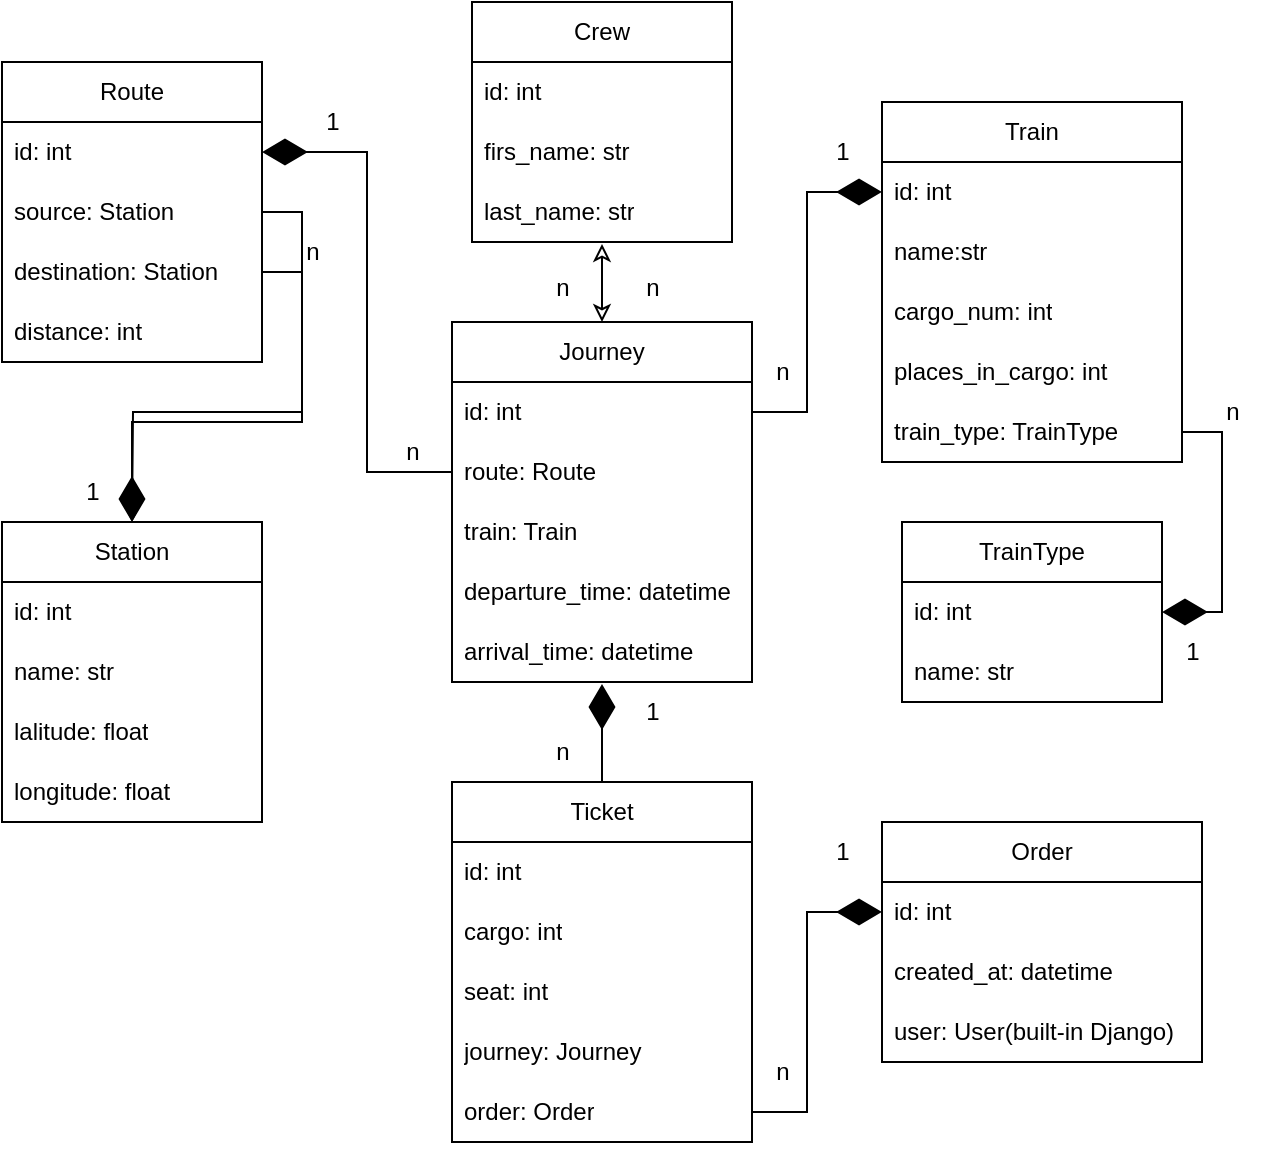 <mxfile version="24.7.10">
  <diagram name="Сторінка-1" id="2Xv0KAc3F38lB6OGxlXe">
    <mxGraphModel dx="1235" dy="620" grid="1" gridSize="10" guides="1" tooltips="1" connect="1" arrows="1" fold="1" page="1" pageScale="1" pageWidth="827" pageHeight="1169" math="0" shadow="0">
      <root>
        <mxCell id="0" />
        <mxCell id="1" parent="0" />
        <mxCell id="NsNEesw47_TukEGXrdiH-1" value="Crew" style="swimlane;fontStyle=0;childLayout=stackLayout;horizontal=1;startSize=30;horizontalStack=0;resizeParent=1;resizeParentMax=0;resizeLast=0;collapsible=1;marginBottom=0;whiteSpace=wrap;html=1;" vertex="1" parent="1">
          <mxGeometry x="305" y="40" width="130" height="120" as="geometry" />
        </mxCell>
        <mxCell id="NsNEesw47_TukEGXrdiH-2" value="id: int" style="text;strokeColor=none;fillColor=none;align=left;verticalAlign=middle;spacingLeft=4;spacingRight=4;overflow=hidden;points=[[0,0.5],[1,0.5]];portConstraint=eastwest;rotatable=0;whiteSpace=wrap;html=1;" vertex="1" parent="NsNEesw47_TukEGXrdiH-1">
          <mxGeometry y="30" width="130" height="30" as="geometry" />
        </mxCell>
        <mxCell id="NsNEesw47_TukEGXrdiH-3" value="firs_name: str" style="text;strokeColor=none;fillColor=none;align=left;verticalAlign=middle;spacingLeft=4;spacingRight=4;overflow=hidden;points=[[0,0.5],[1,0.5]];portConstraint=eastwest;rotatable=0;whiteSpace=wrap;html=1;" vertex="1" parent="NsNEesw47_TukEGXrdiH-1">
          <mxGeometry y="60" width="130" height="30" as="geometry" />
        </mxCell>
        <mxCell id="NsNEesw47_TukEGXrdiH-4" value="last_name: str" style="text;strokeColor=none;fillColor=none;align=left;verticalAlign=middle;spacingLeft=4;spacingRight=4;overflow=hidden;points=[[0,0.5],[1,0.5]];portConstraint=eastwest;rotatable=0;whiteSpace=wrap;html=1;" vertex="1" parent="NsNEesw47_TukEGXrdiH-1">
          <mxGeometry y="90" width="130" height="30" as="geometry" />
        </mxCell>
        <object label="Journey" id="NsNEesw47_TukEGXrdiH-5">
          <mxCell style="swimlane;fontStyle=0;childLayout=stackLayout;horizontal=1;startSize=30;horizontalStack=0;resizeParent=1;resizeParentMax=0;resizeLast=0;collapsible=1;marginBottom=0;whiteSpace=wrap;html=1;" vertex="1" parent="1">
            <mxGeometry x="295" y="200" width="150" height="180" as="geometry" />
          </mxCell>
        </object>
        <mxCell id="NsNEesw47_TukEGXrdiH-6" value="id: int" style="text;strokeColor=none;fillColor=none;align=left;verticalAlign=middle;spacingLeft=4;spacingRight=4;overflow=hidden;points=[[0,0.5],[1,0.5]];portConstraint=eastwest;rotatable=0;whiteSpace=wrap;html=1;" vertex="1" parent="NsNEesw47_TukEGXrdiH-5">
          <mxGeometry y="30" width="150" height="30" as="geometry" />
        </mxCell>
        <mxCell id="NsNEesw47_TukEGXrdiH-7" value="route: Route" style="text;strokeColor=none;fillColor=none;align=left;verticalAlign=middle;spacingLeft=4;spacingRight=4;overflow=hidden;points=[[0,0.5],[1,0.5]];portConstraint=eastwest;rotatable=0;whiteSpace=wrap;html=1;" vertex="1" parent="NsNEesw47_TukEGXrdiH-5">
          <mxGeometry y="60" width="150" height="30" as="geometry" />
        </mxCell>
        <mxCell id="NsNEesw47_TukEGXrdiH-8" value="train: Train" style="text;strokeColor=none;fillColor=none;align=left;verticalAlign=middle;spacingLeft=4;spacingRight=4;overflow=hidden;points=[[0,0.5],[1,0.5]];portConstraint=eastwest;rotatable=0;whiteSpace=wrap;html=1;" vertex="1" parent="NsNEesw47_TukEGXrdiH-5">
          <mxGeometry y="90" width="150" height="30" as="geometry" />
        </mxCell>
        <mxCell id="NsNEesw47_TukEGXrdiH-18" value="departure_time: datetime" style="text;strokeColor=none;fillColor=none;align=left;verticalAlign=middle;spacingLeft=4;spacingRight=4;overflow=hidden;points=[[0,0.5],[1,0.5]];portConstraint=eastwest;rotatable=0;whiteSpace=wrap;html=1;" vertex="1" parent="NsNEesw47_TukEGXrdiH-5">
          <mxGeometry y="120" width="150" height="30" as="geometry" />
        </mxCell>
        <mxCell id="NsNEesw47_TukEGXrdiH-19" value="arrival_time: datetime" style="text;strokeColor=none;fillColor=none;align=left;verticalAlign=middle;spacingLeft=4;spacingRight=4;overflow=hidden;points=[[0,0.5],[1,0.5]];portConstraint=eastwest;rotatable=0;whiteSpace=wrap;html=1;" vertex="1" parent="NsNEesw47_TukEGXrdiH-5">
          <mxGeometry y="150" width="150" height="30" as="geometry" />
        </mxCell>
        <object label="Train" id="NsNEesw47_TukEGXrdiH-20">
          <mxCell style="swimlane;fontStyle=0;childLayout=stackLayout;horizontal=1;startSize=30;horizontalStack=0;resizeParent=1;resizeParentMax=0;resizeLast=0;collapsible=1;marginBottom=0;whiteSpace=wrap;html=1;" vertex="1" parent="1">
            <mxGeometry x="510" y="90" width="150" height="180" as="geometry" />
          </mxCell>
        </object>
        <mxCell id="NsNEesw47_TukEGXrdiH-21" value="id: int" style="text;strokeColor=none;fillColor=none;align=left;verticalAlign=middle;spacingLeft=4;spacingRight=4;overflow=hidden;points=[[0,0.5],[1,0.5]];portConstraint=eastwest;rotatable=0;whiteSpace=wrap;html=1;" vertex="1" parent="NsNEesw47_TukEGXrdiH-20">
          <mxGeometry y="30" width="150" height="30" as="geometry" />
        </mxCell>
        <mxCell id="NsNEesw47_TukEGXrdiH-22" value="name:str" style="text;strokeColor=none;fillColor=none;align=left;verticalAlign=middle;spacingLeft=4;spacingRight=4;overflow=hidden;points=[[0,0.5],[1,0.5]];portConstraint=eastwest;rotatable=0;whiteSpace=wrap;html=1;" vertex="1" parent="NsNEesw47_TukEGXrdiH-20">
          <mxGeometry y="60" width="150" height="30" as="geometry" />
        </mxCell>
        <mxCell id="NsNEesw47_TukEGXrdiH-23" value="cargo_num: int" style="text;strokeColor=none;fillColor=none;align=left;verticalAlign=middle;spacingLeft=4;spacingRight=4;overflow=hidden;points=[[0,0.5],[1,0.5]];portConstraint=eastwest;rotatable=0;whiteSpace=wrap;html=1;" vertex="1" parent="NsNEesw47_TukEGXrdiH-20">
          <mxGeometry y="90" width="150" height="30" as="geometry" />
        </mxCell>
        <mxCell id="NsNEesw47_TukEGXrdiH-24" value="places_in_cargo: int" style="text;strokeColor=none;fillColor=none;align=left;verticalAlign=middle;spacingLeft=4;spacingRight=4;overflow=hidden;points=[[0,0.5],[1,0.5]];portConstraint=eastwest;rotatable=0;whiteSpace=wrap;html=1;" vertex="1" parent="NsNEesw47_TukEGXrdiH-20">
          <mxGeometry y="120" width="150" height="30" as="geometry" />
        </mxCell>
        <mxCell id="NsNEesw47_TukEGXrdiH-25" value="train_type: TrainType" style="text;strokeColor=none;fillColor=none;align=left;verticalAlign=middle;spacingLeft=4;spacingRight=4;overflow=hidden;points=[[0,0.5],[1,0.5]];portConstraint=eastwest;rotatable=0;whiteSpace=wrap;html=1;" vertex="1" parent="NsNEesw47_TukEGXrdiH-20">
          <mxGeometry y="150" width="150" height="30" as="geometry" />
        </mxCell>
        <mxCell id="NsNEesw47_TukEGXrdiH-26" value="TrainType" style="swimlane;fontStyle=0;childLayout=stackLayout;horizontal=1;startSize=30;horizontalStack=0;resizeParent=1;resizeParentMax=0;resizeLast=0;collapsible=1;marginBottom=0;whiteSpace=wrap;html=1;" vertex="1" parent="1">
          <mxGeometry x="520" y="300" width="130" height="90" as="geometry" />
        </mxCell>
        <mxCell id="NsNEesw47_TukEGXrdiH-27" value="id: int" style="text;strokeColor=none;fillColor=none;align=left;verticalAlign=middle;spacingLeft=4;spacingRight=4;overflow=hidden;points=[[0,0.5],[1,0.5]];portConstraint=eastwest;rotatable=0;whiteSpace=wrap;html=1;" vertex="1" parent="NsNEesw47_TukEGXrdiH-26">
          <mxGeometry y="30" width="130" height="30" as="geometry" />
        </mxCell>
        <mxCell id="NsNEesw47_TukEGXrdiH-29" value="&lt;div&gt;&lt;span style=&quot;background-color: initial;&quot;&gt;name: str&lt;/span&gt;&lt;br&gt;&lt;/div&gt;" style="text;strokeColor=none;fillColor=none;align=left;verticalAlign=middle;spacingLeft=4;spacingRight=4;overflow=hidden;points=[[0,0.5],[1,0.5]];portConstraint=eastwest;rotatable=0;whiteSpace=wrap;html=1;" vertex="1" parent="NsNEesw47_TukEGXrdiH-26">
          <mxGeometry y="60" width="130" height="30" as="geometry" />
        </mxCell>
        <mxCell id="NsNEesw47_TukEGXrdiH-30" value="Order" style="swimlane;fontStyle=0;childLayout=stackLayout;horizontal=1;startSize=30;horizontalStack=0;resizeParent=1;resizeParentMax=0;resizeLast=0;collapsible=1;marginBottom=0;whiteSpace=wrap;html=1;" vertex="1" parent="1">
          <mxGeometry x="510" y="450" width="160" height="120" as="geometry" />
        </mxCell>
        <mxCell id="NsNEesw47_TukEGXrdiH-31" value="id: int" style="text;strokeColor=none;fillColor=none;align=left;verticalAlign=middle;spacingLeft=4;spacingRight=4;overflow=hidden;points=[[0,0.5],[1,0.5]];portConstraint=eastwest;rotatable=0;whiteSpace=wrap;html=1;" vertex="1" parent="NsNEesw47_TukEGXrdiH-30">
          <mxGeometry y="30" width="160" height="30" as="geometry" />
        </mxCell>
        <mxCell id="NsNEesw47_TukEGXrdiH-33" value="created_at: datetime" style="text;strokeColor=none;fillColor=none;align=left;verticalAlign=middle;spacingLeft=4;spacingRight=4;overflow=hidden;points=[[0,0.5],[1,0.5]];portConstraint=eastwest;rotatable=0;whiteSpace=wrap;html=1;" vertex="1" parent="NsNEesw47_TukEGXrdiH-30">
          <mxGeometry y="60" width="160" height="30" as="geometry" />
        </mxCell>
        <mxCell id="NsNEesw47_TukEGXrdiH-32" value="&lt;div&gt;&lt;span style=&quot;background-color: initial;&quot;&gt;user: User(built-in Django)&lt;/span&gt;&lt;br&gt;&lt;/div&gt;" style="text;strokeColor=none;fillColor=none;align=left;verticalAlign=middle;spacingLeft=4;spacingRight=4;overflow=hidden;points=[[0,0.5],[1,0.5]];portConstraint=eastwest;rotatable=0;whiteSpace=wrap;html=1;" vertex="1" parent="NsNEesw47_TukEGXrdiH-30">
          <mxGeometry y="90" width="160" height="30" as="geometry" />
        </mxCell>
        <object label="Ticket" id="NsNEesw47_TukEGXrdiH-34">
          <mxCell style="swimlane;fontStyle=0;childLayout=stackLayout;horizontal=1;startSize=30;horizontalStack=0;resizeParent=1;resizeParentMax=0;resizeLast=0;collapsible=1;marginBottom=0;whiteSpace=wrap;html=1;" vertex="1" parent="1">
            <mxGeometry x="295" y="430" width="150" height="180" as="geometry" />
          </mxCell>
        </object>
        <mxCell id="NsNEesw47_TukEGXrdiH-35" value="id: int" style="text;strokeColor=none;fillColor=none;align=left;verticalAlign=middle;spacingLeft=4;spacingRight=4;overflow=hidden;points=[[0,0.5],[1,0.5]];portConstraint=eastwest;rotatable=0;whiteSpace=wrap;html=1;" vertex="1" parent="NsNEesw47_TukEGXrdiH-34">
          <mxGeometry y="30" width="150" height="30" as="geometry" />
        </mxCell>
        <mxCell id="NsNEesw47_TukEGXrdiH-36" value="cargo: int" style="text;strokeColor=none;fillColor=none;align=left;verticalAlign=middle;spacingLeft=4;spacingRight=4;overflow=hidden;points=[[0,0.5],[1,0.5]];portConstraint=eastwest;rotatable=0;whiteSpace=wrap;html=1;" vertex="1" parent="NsNEesw47_TukEGXrdiH-34">
          <mxGeometry y="60" width="150" height="30" as="geometry" />
        </mxCell>
        <mxCell id="NsNEesw47_TukEGXrdiH-37" value="seat: int" style="text;strokeColor=none;fillColor=none;align=left;verticalAlign=middle;spacingLeft=4;spacingRight=4;overflow=hidden;points=[[0,0.5],[1,0.5]];portConstraint=eastwest;rotatable=0;whiteSpace=wrap;html=1;" vertex="1" parent="NsNEesw47_TukEGXrdiH-34">
          <mxGeometry y="90" width="150" height="30" as="geometry" />
        </mxCell>
        <mxCell id="NsNEesw47_TukEGXrdiH-38" value="journey: Journey" style="text;strokeColor=none;fillColor=none;align=left;verticalAlign=middle;spacingLeft=4;spacingRight=4;overflow=hidden;points=[[0,0.5],[1,0.5]];portConstraint=eastwest;rotatable=0;whiteSpace=wrap;html=1;" vertex="1" parent="NsNEesw47_TukEGXrdiH-34">
          <mxGeometry y="120" width="150" height="30" as="geometry" />
        </mxCell>
        <mxCell id="NsNEesw47_TukEGXrdiH-39" value="order: Order" style="text;strokeColor=none;fillColor=none;align=left;verticalAlign=middle;spacingLeft=4;spacingRight=4;overflow=hidden;points=[[0,0.5],[1,0.5]];portConstraint=eastwest;rotatable=0;whiteSpace=wrap;html=1;" vertex="1" parent="NsNEesw47_TukEGXrdiH-34">
          <mxGeometry y="150" width="150" height="30" as="geometry" />
        </mxCell>
        <mxCell id="NsNEesw47_TukEGXrdiH-40" style="edgeStyle=orthogonalEdgeStyle;rounded=0;orthogonalLoop=1;jettySize=auto;html=1;exitX=1;exitY=0.5;exitDx=0;exitDy=0;entryX=0;entryY=0.5;entryDx=0;entryDy=0;endArrow=diamondThin;endFill=1;strokeWidth=1;endSize=20;" edge="1" parent="1" source="NsNEesw47_TukEGXrdiH-39" target="NsNEesw47_TukEGXrdiH-31">
          <mxGeometry relative="1" as="geometry" />
        </mxCell>
        <mxCell id="NsNEesw47_TukEGXrdiH-41" style="edgeStyle=orthogonalEdgeStyle;rounded=0;orthogonalLoop=1;jettySize=auto;html=1;exitX=0.5;exitY=0;exitDx=0;exitDy=0;entryX=0.5;entryY=1.033;entryDx=0;entryDy=0;entryPerimeter=0;endArrow=diamondThin;endFill=1;endSize=20;" edge="1" parent="1" source="NsNEesw47_TukEGXrdiH-34" target="NsNEesw47_TukEGXrdiH-19">
          <mxGeometry relative="1" as="geometry" />
        </mxCell>
        <mxCell id="NsNEesw47_TukEGXrdiH-43" style="edgeStyle=orthogonalEdgeStyle;rounded=0;orthogonalLoop=1;jettySize=auto;html=1;entryX=0.5;entryY=1.033;entryDx=0;entryDy=0;entryPerimeter=0;startArrow=classic;startFill=0;endArrow=classic;endFill=0;" edge="1" parent="1" source="NsNEesw47_TukEGXrdiH-5" target="NsNEesw47_TukEGXrdiH-4">
          <mxGeometry relative="1" as="geometry" />
        </mxCell>
        <mxCell id="NsNEesw47_TukEGXrdiH-44" value="n" style="text;html=1;align=center;verticalAlign=middle;resizable=0;points=[];autosize=1;strokeColor=none;fillColor=none;" vertex="1" parent="1">
          <mxGeometry x="380" y="168" width="30" height="30" as="geometry" />
        </mxCell>
        <mxCell id="NsNEesw47_TukEGXrdiH-45" value="n" style="text;html=1;align=center;verticalAlign=middle;resizable=0;points=[];autosize=1;strokeColor=none;fillColor=none;" vertex="1" parent="1">
          <mxGeometry x="335" y="168" width="30" height="30" as="geometry" />
        </mxCell>
        <mxCell id="NsNEesw47_TukEGXrdiH-46" value="n" style="text;html=1;align=center;verticalAlign=middle;resizable=0;points=[];autosize=1;strokeColor=none;fillColor=none;" vertex="1" parent="1">
          <mxGeometry x="445" y="560" width="30" height="30" as="geometry" />
        </mxCell>
        <mxCell id="NsNEesw47_TukEGXrdiH-47" value="1" style="text;html=1;align=center;verticalAlign=middle;resizable=0;points=[];autosize=1;strokeColor=none;fillColor=none;" vertex="1" parent="1">
          <mxGeometry x="475" y="450" width="30" height="30" as="geometry" />
        </mxCell>
        <mxCell id="NsNEesw47_TukEGXrdiH-48" style="edgeStyle=orthogonalEdgeStyle;rounded=0;orthogonalLoop=1;jettySize=auto;html=1;exitX=1;exitY=0.5;exitDx=0;exitDy=0;entryX=1;entryY=0.5;entryDx=0;entryDy=0;endArrow=diamondThin;endFill=1;endSize=20;" edge="1" parent="1" source="NsNEesw47_TukEGXrdiH-25" target="NsNEesw47_TukEGXrdiH-27">
          <mxGeometry relative="1" as="geometry" />
        </mxCell>
        <mxCell id="NsNEesw47_TukEGXrdiH-49" value="1" style="text;html=1;align=center;verticalAlign=middle;resizable=0;points=[];autosize=1;strokeColor=none;fillColor=none;" vertex="1" parent="1">
          <mxGeometry x="650" y="350" width="30" height="30" as="geometry" />
        </mxCell>
        <mxCell id="NsNEesw47_TukEGXrdiH-50" value="n" style="text;html=1;align=center;verticalAlign=middle;resizable=0;points=[];autosize=1;strokeColor=none;fillColor=none;" vertex="1" parent="1">
          <mxGeometry x="670" y="230" width="30" height="30" as="geometry" />
        </mxCell>
        <mxCell id="NsNEesw47_TukEGXrdiH-52" style="edgeStyle=orthogonalEdgeStyle;rounded=0;orthogonalLoop=1;jettySize=auto;html=1;exitX=1;exitY=0.5;exitDx=0;exitDy=0;entryX=0;entryY=0.5;entryDx=0;entryDy=0;endSize=20;endArrow=diamondThin;endFill=1;" edge="1" parent="1" source="NsNEesw47_TukEGXrdiH-6" target="NsNEesw47_TukEGXrdiH-21">
          <mxGeometry relative="1" as="geometry" />
        </mxCell>
        <mxCell id="NsNEesw47_TukEGXrdiH-54" value="1" style="text;html=1;align=center;verticalAlign=middle;resizable=0;points=[];autosize=1;strokeColor=none;fillColor=none;" vertex="1" parent="1">
          <mxGeometry x="475" y="100" width="30" height="30" as="geometry" />
        </mxCell>
        <mxCell id="NsNEesw47_TukEGXrdiH-55" value="n" style="text;html=1;align=center;verticalAlign=middle;resizable=0;points=[];autosize=1;strokeColor=none;fillColor=none;" vertex="1" parent="1">
          <mxGeometry x="445" y="210" width="30" height="30" as="geometry" />
        </mxCell>
        <mxCell id="NsNEesw47_TukEGXrdiH-56" value="Station" style="swimlane;fontStyle=0;childLayout=stackLayout;horizontal=1;startSize=30;horizontalStack=0;resizeParent=1;resizeParentMax=0;resizeLast=0;collapsible=1;marginBottom=0;whiteSpace=wrap;html=1;" vertex="1" parent="1">
          <mxGeometry x="70" y="300" width="130" height="150" as="geometry" />
        </mxCell>
        <mxCell id="NsNEesw47_TukEGXrdiH-57" value="id: int" style="text;strokeColor=none;fillColor=none;align=left;verticalAlign=middle;spacingLeft=4;spacingRight=4;overflow=hidden;points=[[0,0.5],[1,0.5]];portConstraint=eastwest;rotatable=0;whiteSpace=wrap;html=1;" vertex="1" parent="NsNEesw47_TukEGXrdiH-56">
          <mxGeometry y="30" width="130" height="30" as="geometry" />
        </mxCell>
        <mxCell id="NsNEesw47_TukEGXrdiH-58" value="name: str" style="text;strokeColor=none;fillColor=none;align=left;verticalAlign=middle;spacingLeft=4;spacingRight=4;overflow=hidden;points=[[0,0.5],[1,0.5]];portConstraint=eastwest;rotatable=0;whiteSpace=wrap;html=1;" vertex="1" parent="NsNEesw47_TukEGXrdiH-56">
          <mxGeometry y="60" width="130" height="30" as="geometry" />
        </mxCell>
        <mxCell id="NsNEesw47_TukEGXrdiH-59" value="lalitude: float" style="text;strokeColor=none;fillColor=none;align=left;verticalAlign=middle;spacingLeft=4;spacingRight=4;overflow=hidden;points=[[0,0.5],[1,0.5]];portConstraint=eastwest;rotatable=0;whiteSpace=wrap;html=1;" vertex="1" parent="NsNEesw47_TukEGXrdiH-56">
          <mxGeometry y="90" width="130" height="30" as="geometry" />
        </mxCell>
        <mxCell id="NsNEesw47_TukEGXrdiH-60" value="longitude: float" style="text;strokeColor=none;fillColor=none;align=left;verticalAlign=middle;spacingLeft=4;spacingRight=4;overflow=hidden;points=[[0,0.5],[1,0.5]];portConstraint=eastwest;rotatable=0;whiteSpace=wrap;html=1;" vertex="1" parent="NsNEesw47_TukEGXrdiH-56">
          <mxGeometry y="120" width="130" height="30" as="geometry" />
        </mxCell>
        <mxCell id="NsNEesw47_TukEGXrdiH-61" value="Route" style="swimlane;fontStyle=0;childLayout=stackLayout;horizontal=1;startSize=30;horizontalStack=0;resizeParent=1;resizeParentMax=0;resizeLast=0;collapsible=1;marginBottom=0;whiteSpace=wrap;html=1;" vertex="1" parent="1">
          <mxGeometry x="70" y="70" width="130" height="150" as="geometry" />
        </mxCell>
        <mxCell id="NsNEesw47_TukEGXrdiH-62" value="id: int" style="text;strokeColor=none;fillColor=none;align=left;verticalAlign=middle;spacingLeft=4;spacingRight=4;overflow=hidden;points=[[0,0.5],[1,0.5]];portConstraint=eastwest;rotatable=0;whiteSpace=wrap;html=1;" vertex="1" parent="NsNEesw47_TukEGXrdiH-61">
          <mxGeometry y="30" width="130" height="30" as="geometry" />
        </mxCell>
        <mxCell id="NsNEesw47_TukEGXrdiH-63" value="source: Station" style="text;strokeColor=none;fillColor=none;align=left;verticalAlign=middle;spacingLeft=4;spacingRight=4;overflow=hidden;points=[[0,0.5],[1,0.5]];portConstraint=eastwest;rotatable=0;whiteSpace=wrap;html=1;" vertex="1" parent="NsNEesw47_TukEGXrdiH-61">
          <mxGeometry y="60" width="130" height="30" as="geometry" />
        </mxCell>
        <mxCell id="NsNEesw47_TukEGXrdiH-72" style="edgeStyle=orthogonalEdgeStyle;rounded=0;orthogonalLoop=1;jettySize=auto;html=1;exitX=1;exitY=0.5;exitDx=0;exitDy=0;" edge="1" parent="NsNEesw47_TukEGXrdiH-61" source="NsNEesw47_TukEGXrdiH-64">
          <mxGeometry relative="1" as="geometry">
            <mxPoint x="65" y="230" as="targetPoint" />
          </mxGeometry>
        </mxCell>
        <mxCell id="NsNEesw47_TukEGXrdiH-64" value="destination: Station" style="text;strokeColor=none;fillColor=none;align=left;verticalAlign=middle;spacingLeft=4;spacingRight=4;overflow=hidden;points=[[0,0.5],[1,0.5]];portConstraint=eastwest;rotatable=0;whiteSpace=wrap;html=1;" vertex="1" parent="NsNEesw47_TukEGXrdiH-61">
          <mxGeometry y="90" width="130" height="30" as="geometry" />
        </mxCell>
        <mxCell id="NsNEesw47_TukEGXrdiH-65" value="distance: int" style="text;strokeColor=none;fillColor=none;align=left;verticalAlign=middle;spacingLeft=4;spacingRight=4;overflow=hidden;points=[[0,0.5],[1,0.5]];portConstraint=eastwest;rotatable=0;whiteSpace=wrap;html=1;" vertex="1" parent="NsNEesw47_TukEGXrdiH-61">
          <mxGeometry y="120" width="130" height="30" as="geometry" />
        </mxCell>
        <mxCell id="NsNEesw47_TukEGXrdiH-67" style="edgeStyle=orthogonalEdgeStyle;rounded=0;orthogonalLoop=1;jettySize=auto;html=1;exitX=0;exitY=0.5;exitDx=0;exitDy=0;entryX=1;entryY=0.5;entryDx=0;entryDy=0;endSize=20;endArrow=diamondThin;endFill=1;" edge="1" parent="1" source="NsNEesw47_TukEGXrdiH-7" target="NsNEesw47_TukEGXrdiH-62">
          <mxGeometry relative="1" as="geometry" />
        </mxCell>
        <mxCell id="NsNEesw47_TukEGXrdiH-68" value="1" style="text;html=1;align=center;verticalAlign=middle;resizable=0;points=[];autosize=1;strokeColor=none;fillColor=none;" vertex="1" parent="1">
          <mxGeometry x="220" y="85" width="30" height="30" as="geometry" />
        </mxCell>
        <mxCell id="NsNEesw47_TukEGXrdiH-69" value="n" style="text;html=1;align=center;verticalAlign=middle;resizable=0;points=[];autosize=1;strokeColor=none;fillColor=none;" vertex="1" parent="1">
          <mxGeometry x="260" y="250" width="30" height="30" as="geometry" />
        </mxCell>
        <mxCell id="NsNEesw47_TukEGXrdiH-71" style="edgeStyle=orthogonalEdgeStyle;rounded=0;orthogonalLoop=1;jettySize=auto;html=1;exitX=1;exitY=0.5;exitDx=0;exitDy=0;entryX=0.5;entryY=0;entryDx=0;entryDy=0;endArrow=diamondThin;endFill=1;endSize=20;" edge="1" parent="1" source="NsNEesw47_TukEGXrdiH-63" target="NsNEesw47_TukEGXrdiH-56">
          <mxGeometry relative="1" as="geometry">
            <Array as="points">
              <mxPoint x="220" y="145" />
              <mxPoint x="220" y="250" />
              <mxPoint x="135" y="250" />
            </Array>
          </mxGeometry>
        </mxCell>
        <mxCell id="NsNEesw47_TukEGXrdiH-73" value="n" style="text;html=1;align=center;verticalAlign=middle;resizable=0;points=[];autosize=1;strokeColor=none;fillColor=none;" vertex="1" parent="1">
          <mxGeometry x="210" y="150" width="30" height="30" as="geometry" />
        </mxCell>
        <mxCell id="NsNEesw47_TukEGXrdiH-74" value="1" style="text;html=1;align=center;verticalAlign=middle;resizable=0;points=[];autosize=1;strokeColor=none;fillColor=none;" vertex="1" parent="1">
          <mxGeometry x="100" y="270" width="30" height="30" as="geometry" />
        </mxCell>
        <mxCell id="NsNEesw47_TukEGXrdiH-75" value="1" style="text;html=1;align=center;verticalAlign=middle;resizable=0;points=[];autosize=1;strokeColor=none;fillColor=none;" vertex="1" parent="1">
          <mxGeometry x="380" y="380" width="30" height="30" as="geometry" />
        </mxCell>
        <mxCell id="NsNEesw47_TukEGXrdiH-76" value="n" style="text;html=1;align=center;verticalAlign=middle;resizable=0;points=[];autosize=1;strokeColor=none;fillColor=none;" vertex="1" parent="1">
          <mxGeometry x="335" y="400" width="30" height="30" as="geometry" />
        </mxCell>
      </root>
    </mxGraphModel>
  </diagram>
</mxfile>

